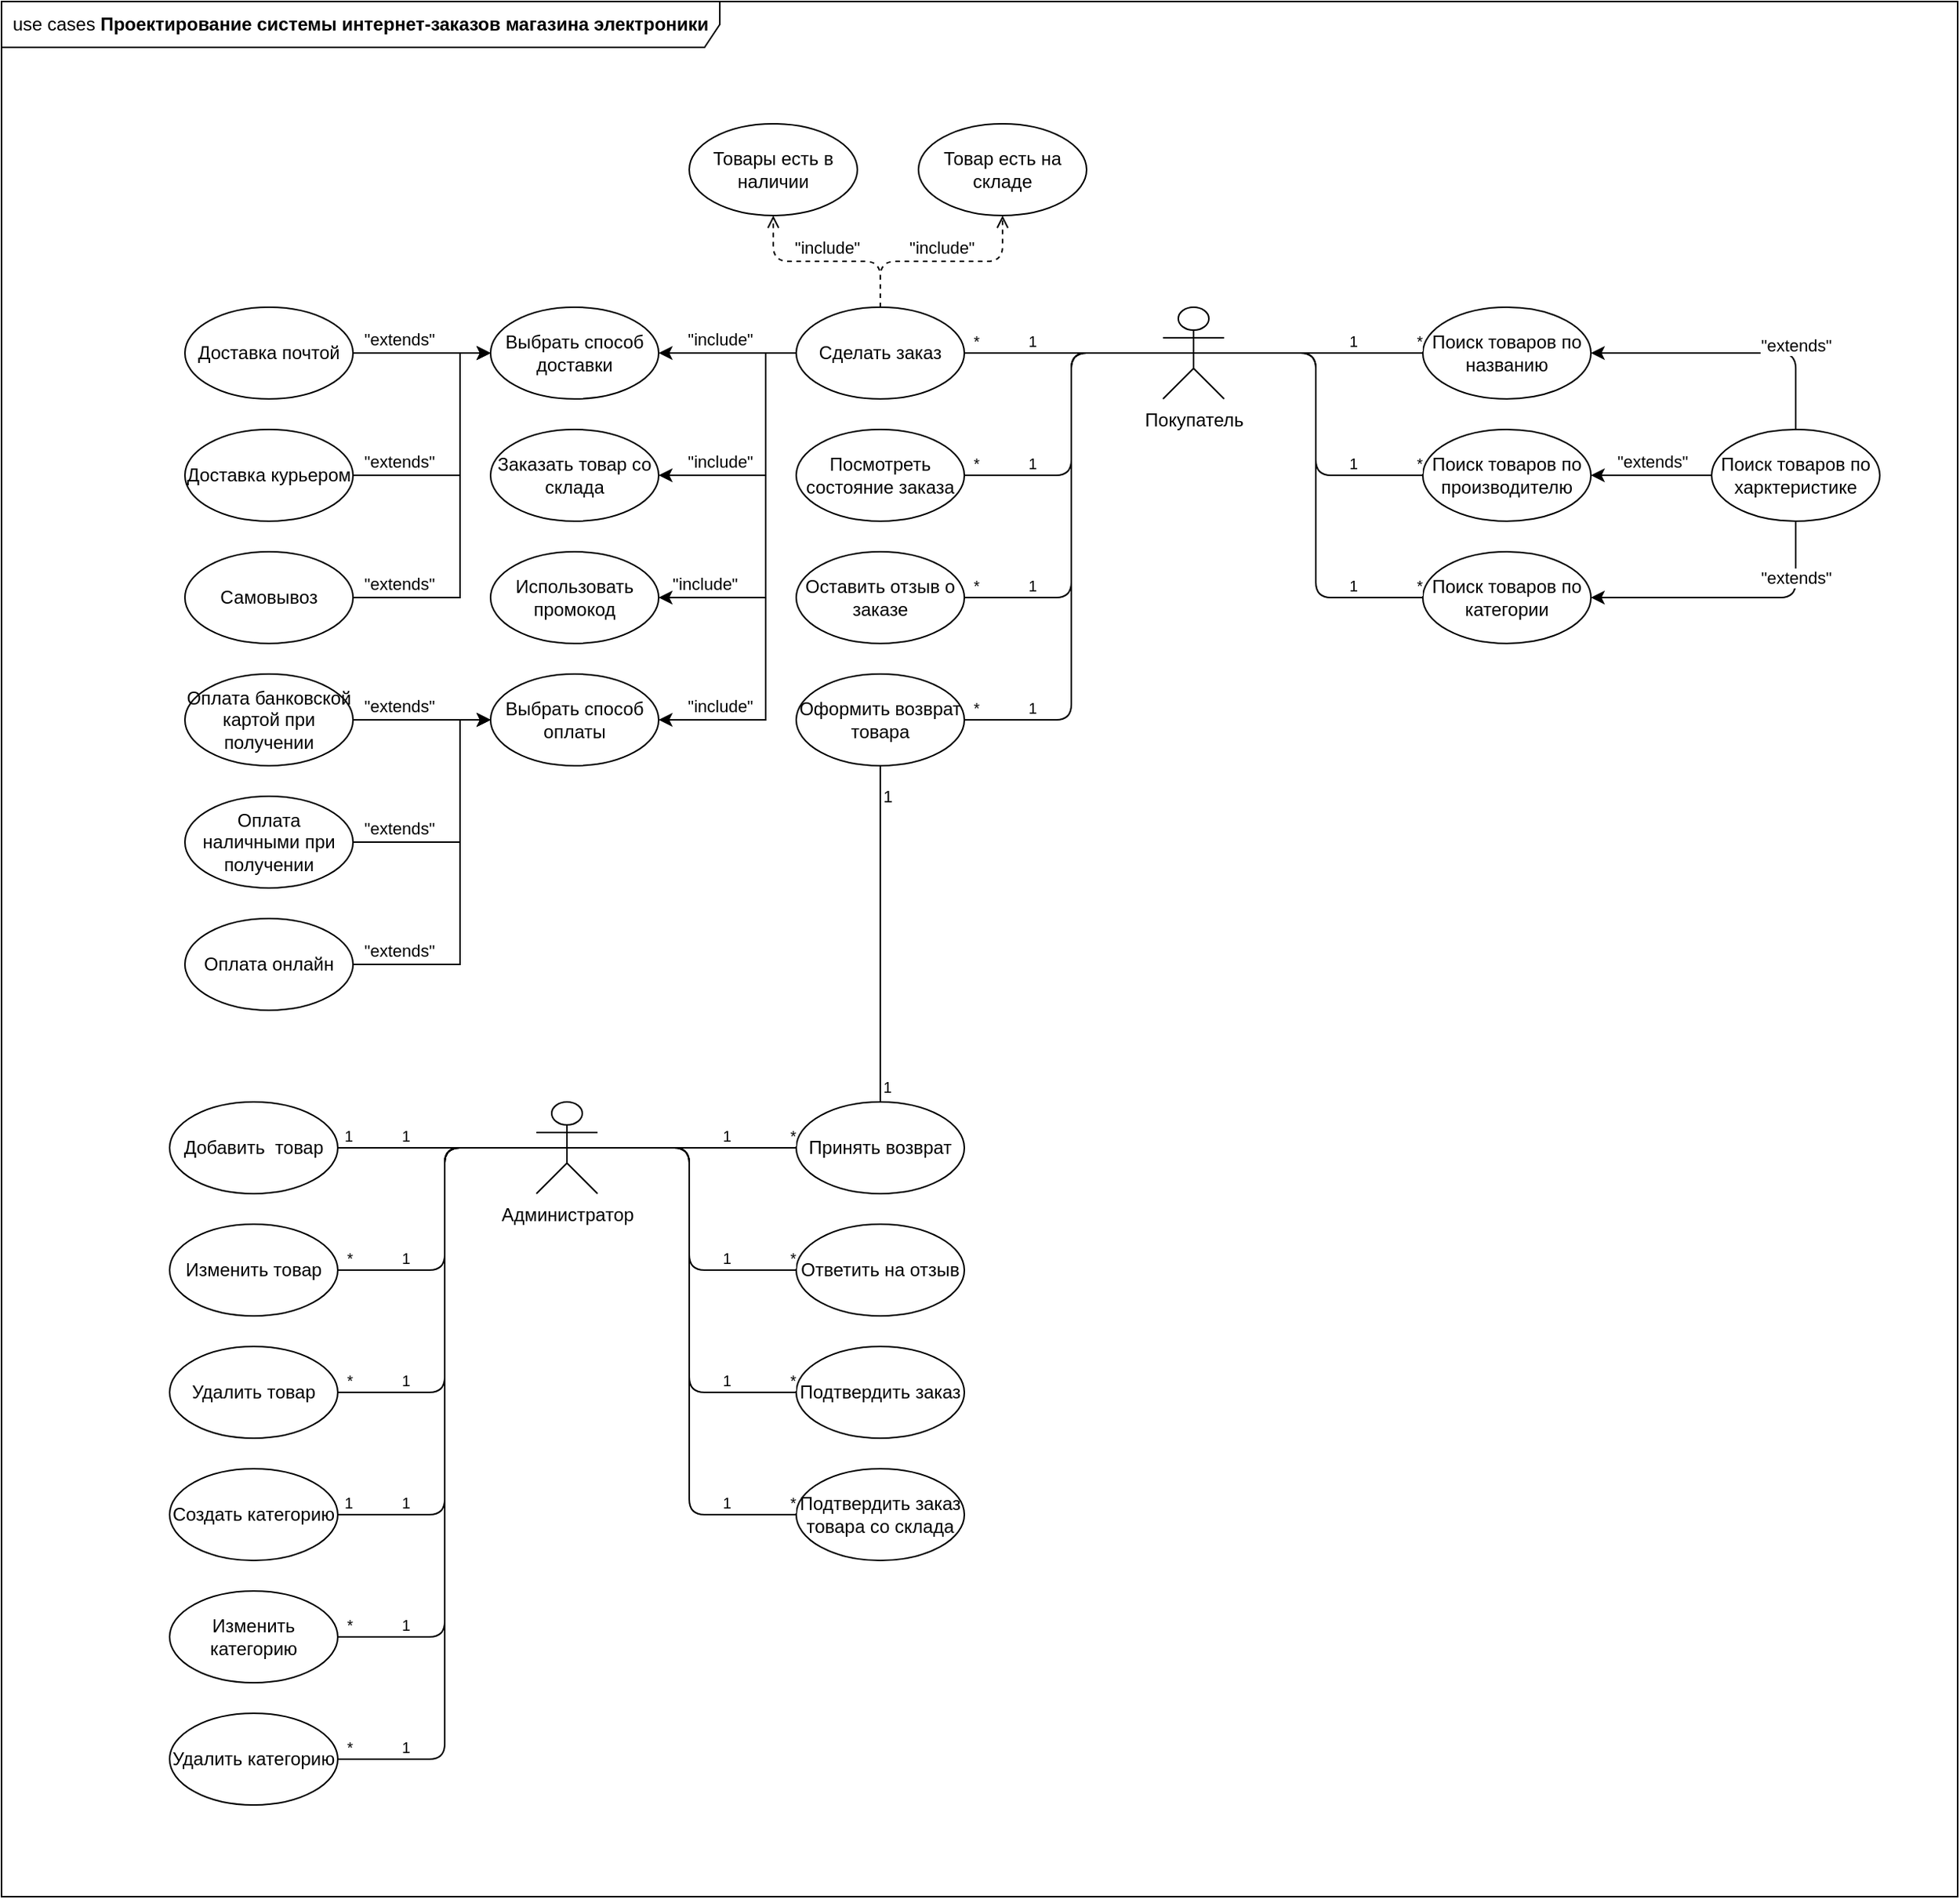<mxfile version="12.7.4" type="github">
  <diagram id="y7Y5LSELg2NZ22rHmxrC" name="Page-1">
    <mxGraphModel dx="687" dy="384" grid="1" gridSize="10" guides="1" tooltips="1" connect="1" arrows="1" fold="1" page="1" pageScale="1" pageWidth="850" pageHeight="1100" math="0" shadow="0">
      <root>
        <mxCell id="0" />
        <mxCell id="1" parent="0" />
        <mxCell id="RdjZfKGLbrOmODSjrDLa-1" value="use cases &lt;b&gt;Проектирование системы интернет-заказов магазина электроники&lt;/b&gt;" style="shape=umlFrame;whiteSpace=wrap;html=1;width=470;height=30;" parent="1" vertex="1">
          <mxGeometry x="40" y="40" width="1280" height="1240" as="geometry" />
        </mxCell>
        <mxCell id="RdjZfKGLbrOmODSjrDLa-5" value="Покупатель" style="shape=umlActor;verticalLabelPosition=bottom;labelBackgroundColor=#ffffff;verticalAlign=top;html=1;" parent="1" vertex="1">
          <mxGeometry x="800" y="240" width="40" height="60" as="geometry" />
        </mxCell>
        <mxCell id="RdjZfKGLbrOmODSjrDLa-66" value="&quot;include&quot;" style="edgeStyle=orthogonalEdgeStyle;rounded=0;orthogonalLoop=1;jettySize=auto;html=1;align=center;verticalAlign=bottom;" parent="1" source="RdjZfKGLbrOmODSjrDLa-8" target="RdjZfKGLbrOmODSjrDLa-65" edge="1">
          <mxGeometry x="0.529" relative="1" as="geometry">
            <Array as="points">
              <mxPoint x="540" y="270" />
              <mxPoint x="540" y="350" />
            </Array>
            <mxPoint as="offset" />
          </mxGeometry>
        </mxCell>
        <mxCell id="RdjZfKGLbrOmODSjrDLa-223" value="&quot;include&quot;" style="edgeStyle=orthogonalEdgeStyle;rounded=1;orthogonalLoop=1;jettySize=auto;html=1;align=center;verticalAlign=bottom;dashed=1;endArrow=open;endFill=0;" parent="1" source="RdjZfKGLbrOmODSjrDLa-8" target="RdjZfKGLbrOmODSjrDLa-222" edge="1">
          <mxGeometry relative="1" as="geometry" />
        </mxCell>
        <mxCell id="RdjZfKGLbrOmODSjrDLa-226" value="&quot;include&quot;" style="edgeStyle=orthogonalEdgeStyle;rounded=1;orthogonalLoop=1;jettySize=auto;html=1;exitX=0.5;exitY=0;exitDx=0;exitDy=0;entryX=0.5;entryY=1;entryDx=0;entryDy=0;align=center;verticalAlign=bottom;dashed=1;endArrow=open;endFill=0;" parent="1" source="RdjZfKGLbrOmODSjrDLa-8" target="RdjZfKGLbrOmODSjrDLa-225" edge="1">
          <mxGeometry relative="1" as="geometry" />
        </mxCell>
        <mxCell id="RdjZfKGLbrOmODSjrDLa-8" value="Сделать заказ" style="ellipse;whiteSpace=wrap;html=1;fontFamily=Helvetica;fontSize=12;fontColor=#000000;align=center;strokeColor=#000000;fillColor=#ffffff;" parent="1" vertex="1">
          <mxGeometry x="560" y="240" width="110" height="60" as="geometry" />
        </mxCell>
        <mxCell id="RdjZfKGLbrOmODSjrDLa-225" value="Товар есть на складе" style="ellipse;whiteSpace=wrap;html=1;fontFamily=Helvetica;fontSize=12;fontColor=#000000;align=center;strokeColor=#000000;fillColor=#ffffff;" parent="1" vertex="1">
          <mxGeometry x="640" y="120" width="110" height="60" as="geometry" />
        </mxCell>
        <mxCell id="RdjZfKGLbrOmODSjrDLa-222" value="Товары есть в наличии" style="ellipse;whiteSpace=wrap;html=1;fontFamily=Helvetica;fontSize=12;fontColor=#000000;align=center;strokeColor=#000000;fillColor=#ffffff;" parent="1" vertex="1">
          <mxGeometry x="490" y="120" width="110" height="60" as="geometry" />
        </mxCell>
        <mxCell id="RdjZfKGLbrOmODSjrDLa-65" value="Заказать товар со склада" style="ellipse;whiteSpace=wrap;html=1;fontFamily=Helvetica;fontSize=12;fontColor=#000000;align=center;strokeColor=#000000;fillColor=#ffffff;" parent="1" vertex="1">
          <mxGeometry x="360" y="320" width="110" height="60" as="geometry" />
        </mxCell>
        <mxCell id="RdjZfKGLbrOmODSjrDLa-24" value="" style="endArrow=none;html=1;edgeStyle=orthogonalEdgeStyle;align=right;exitX=0.5;exitY=0.5;exitDx=0;exitDy=0;exitPerimeter=0;entryX=1;entryY=0.5;entryDx=0;entryDy=0;" parent="1" source="RdjZfKGLbrOmODSjrDLa-5" target="RdjZfKGLbrOmODSjrDLa-8" edge="1">
          <mxGeometry relative="1" as="geometry">
            <mxPoint x="660" y="310" as="sourcePoint" />
            <mxPoint x="670" y="274" as="targetPoint" />
          </mxGeometry>
        </mxCell>
        <mxCell id="RdjZfKGLbrOmODSjrDLa-25" value="1" style="resizable=0;html=1;align=left;verticalAlign=bottom;labelBackgroundColor=#ffffff;fontSize=10;" parent="RdjZfKGLbrOmODSjrDLa-24" connectable="0" vertex="1">
          <mxGeometry x="-1" relative="1" as="geometry">
            <mxPoint x="-110" as="offset" />
          </mxGeometry>
        </mxCell>
        <mxCell id="RdjZfKGLbrOmODSjrDLa-26" value="*" style="resizable=0;html=1;align=right;verticalAlign=bottom;labelBackgroundColor=#ffffff;fontSize=10;" parent="RdjZfKGLbrOmODSjrDLa-24" connectable="0" vertex="1">
          <mxGeometry x="1" relative="1" as="geometry">
            <mxPoint x="10.14" as="offset" />
          </mxGeometry>
        </mxCell>
        <mxCell id="RdjZfKGLbrOmODSjrDLa-27" value="Посмотреть состояние заказа " style="ellipse;whiteSpace=wrap;html=1;fontFamily=Helvetica;fontSize=12;fontColor=#000000;align=center;strokeColor=#000000;fillColor=#ffffff;" parent="1" vertex="1">
          <mxGeometry x="560" y="320" width="110" height="60" as="geometry" />
        </mxCell>
        <mxCell id="RdjZfKGLbrOmODSjrDLa-28" value="" style="endArrow=none;html=1;edgeStyle=orthogonalEdgeStyle;align=right;entryX=1;entryY=0.5;entryDx=0;entryDy=0;exitX=0.5;exitY=0.5;exitDx=0;exitDy=0;exitPerimeter=0;" parent="1" source="RdjZfKGLbrOmODSjrDLa-5" target="RdjZfKGLbrOmODSjrDLa-27" edge="1">
          <mxGeometry relative="1" as="geometry">
            <mxPoint x="585" y="350" as="sourcePoint" />
            <mxPoint x="680" y="354" as="targetPoint" />
            <Array as="points">
              <mxPoint x="740" y="270" />
              <mxPoint x="740" y="350" />
            </Array>
          </mxGeometry>
        </mxCell>
        <mxCell id="RdjZfKGLbrOmODSjrDLa-29" value="1" style="resizable=0;html=1;align=left;verticalAlign=bottom;labelBackgroundColor=#ffffff;fontSize=10;" parent="RdjZfKGLbrOmODSjrDLa-28" connectable="0" vertex="1">
          <mxGeometry x="-1" relative="1" as="geometry">
            <mxPoint x="-110" y="80" as="offset" />
          </mxGeometry>
        </mxCell>
        <mxCell id="RdjZfKGLbrOmODSjrDLa-30" value="*" style="resizable=0;html=1;align=right;verticalAlign=bottom;labelBackgroundColor=#ffffff;fontSize=10;" parent="RdjZfKGLbrOmODSjrDLa-28" connectable="0" vertex="1">
          <mxGeometry x="1" relative="1" as="geometry">
            <mxPoint x="10.14" as="offset" />
          </mxGeometry>
        </mxCell>
        <mxCell id="RdjZfKGLbrOmODSjrDLa-33" value="Оставить отзыв о заказе" style="ellipse;whiteSpace=wrap;html=1;fontFamily=Helvetica;fontSize=12;fontColor=#000000;align=center;strokeColor=#000000;fillColor=#ffffff;" parent="1" vertex="1">
          <mxGeometry x="560" y="400" width="110" height="60" as="geometry" />
        </mxCell>
        <mxCell id="RdjZfKGLbrOmODSjrDLa-34" value="" style="endArrow=none;html=1;edgeStyle=orthogonalEdgeStyle;align=right;exitX=0.5;exitY=0.5;exitDx=0;exitDy=0;exitPerimeter=0;entryX=1;entryY=0.5;entryDx=0;entryDy=0;" parent="1" source="RdjZfKGLbrOmODSjrDLa-5" target="RdjZfKGLbrOmODSjrDLa-33" edge="1">
          <mxGeometry relative="1" as="geometry">
            <mxPoint x="575" y="350" as="sourcePoint" />
            <mxPoint x="690" y="450" as="targetPoint" />
            <Array as="points">
              <mxPoint x="740" y="270" />
              <mxPoint x="740" y="430" />
            </Array>
          </mxGeometry>
        </mxCell>
        <mxCell id="RdjZfKGLbrOmODSjrDLa-35" value="1" style="resizable=0;html=1;align=left;verticalAlign=bottom;labelBackgroundColor=#ffffff;fontSize=10;" parent="RdjZfKGLbrOmODSjrDLa-34" connectable="0" vertex="1">
          <mxGeometry x="-1" relative="1" as="geometry">
            <mxPoint x="-110" y="160" as="offset" />
          </mxGeometry>
        </mxCell>
        <mxCell id="RdjZfKGLbrOmODSjrDLa-36" value="*" style="resizable=0;html=1;align=right;verticalAlign=bottom;labelBackgroundColor=#ffffff;fontSize=10;" parent="RdjZfKGLbrOmODSjrDLa-34" connectable="0" vertex="1">
          <mxGeometry x="1" relative="1" as="geometry">
            <mxPoint x="10.14" as="offset" />
          </mxGeometry>
        </mxCell>
        <mxCell id="RdjZfKGLbrOmODSjrDLa-101" value="&quot;extends&quot;" style="rounded=1;orthogonalLoop=1;jettySize=auto;html=1;exitX=0.5;exitY=0;exitDx=0;exitDy=0;align=center;verticalAlign=bottom;edgeStyle=orthogonalEdgeStyle;entryX=1;entryY=0.5;entryDx=0;entryDy=0;" parent="1" source="RdjZfKGLbrOmODSjrDLa-99" target="RdjZfKGLbrOmODSjrDLa-37" edge="1">
          <mxGeometry x="-0.5" relative="1" as="geometry">
            <mxPoint as="offset" />
            <mxPoint x="1160" y="350" as="sourcePoint" />
          </mxGeometry>
        </mxCell>
        <mxCell id="RdjZfKGLbrOmODSjrDLa-37" value="Поиск товаров по названию" style="ellipse;whiteSpace=wrap;html=1;fontFamily=Helvetica;fontSize=12;fontColor=#000000;align=center;strokeColor=#000000;fillColor=#ffffff;" parent="1" vertex="1">
          <mxGeometry x="970" y="240" width="110" height="60" as="geometry" />
        </mxCell>
        <mxCell id="RdjZfKGLbrOmODSjrDLa-38" value="" style="endArrow=none;html=1;edgeStyle=orthogonalEdgeStyle;align=right;exitX=0.5;exitY=0.5;exitDx=0;exitDy=0;exitPerimeter=0;entryX=0;entryY=0.5;entryDx=0;entryDy=0;" parent="1" source="RdjZfKGLbrOmODSjrDLa-5" target="RdjZfKGLbrOmODSjrDLa-37" edge="1">
          <mxGeometry relative="1" as="geometry">
            <mxPoint x="1185" y="270" as="sourcePoint" />
            <mxPoint x="1050" y="354" as="targetPoint" />
            <Array as="points">
              <mxPoint x="950" y="270" />
              <mxPoint x="950" y="270" />
            </Array>
          </mxGeometry>
        </mxCell>
        <mxCell id="RdjZfKGLbrOmODSjrDLa-39" value="1" style="resizable=0;html=1;align=left;verticalAlign=bottom;labelBackgroundColor=#ffffff;fontSize=10;" parent="RdjZfKGLbrOmODSjrDLa-38" connectable="0" vertex="1">
          <mxGeometry x="-1" relative="1" as="geometry">
            <mxPoint x="100" as="offset" />
          </mxGeometry>
        </mxCell>
        <mxCell id="RdjZfKGLbrOmODSjrDLa-40" value="*" style="resizable=0;html=1;align=right;verticalAlign=bottom;labelBackgroundColor=#ffffff;fontSize=10;" parent="RdjZfKGLbrOmODSjrDLa-38" connectable="0" vertex="1">
          <mxGeometry x="1" relative="1" as="geometry">
            <mxPoint as="offset" />
          </mxGeometry>
        </mxCell>
        <mxCell id="RdjZfKGLbrOmODSjrDLa-100" value="&quot;extends&quot;" style="rounded=1;orthogonalLoop=1;jettySize=auto;html=1;exitX=0;exitY=0.5;exitDx=0;exitDy=0;entryX=1;entryY=0.5;entryDx=0;entryDy=0;align=center;verticalAlign=bottom;edgeStyle=orthogonalEdgeStyle;" parent="1" source="RdjZfKGLbrOmODSjrDLa-99" target="RdjZfKGLbrOmODSjrDLa-46" edge="1">
          <mxGeometry relative="1" as="geometry" />
        </mxCell>
        <mxCell id="RdjZfKGLbrOmODSjrDLa-46" value="Поиск товаров по производителю" style="ellipse;whiteSpace=wrap;html=1;fontFamily=Helvetica;fontSize=12;fontColor=#000000;align=center;strokeColor=#000000;fillColor=#ffffff;" parent="1" vertex="1">
          <mxGeometry x="970" y="320" width="110" height="60" as="geometry" />
        </mxCell>
        <mxCell id="RdjZfKGLbrOmODSjrDLa-47" value="" style="endArrow=none;html=1;edgeStyle=orthogonalEdgeStyle;align=right;exitX=0.5;exitY=0.5;exitDx=0;exitDy=0;exitPerimeter=0;entryX=0;entryY=0.5;entryDx=0;entryDy=0;" parent="1" source="RdjZfKGLbrOmODSjrDLa-5" target="RdjZfKGLbrOmODSjrDLa-46" edge="1">
          <mxGeometry relative="1" as="geometry">
            <mxPoint x="820" y="350" as="sourcePoint" />
            <mxPoint x="1050" y="434" as="targetPoint" />
            <Array as="points">
              <mxPoint x="900" y="270" />
              <mxPoint x="900" y="350" />
            </Array>
          </mxGeometry>
        </mxCell>
        <mxCell id="RdjZfKGLbrOmODSjrDLa-48" value="1" style="resizable=0;html=1;align=left;verticalAlign=bottom;labelBackgroundColor=#ffffff;fontSize=10;" parent="RdjZfKGLbrOmODSjrDLa-47" connectable="0" vertex="1">
          <mxGeometry x="-1" relative="1" as="geometry">
            <mxPoint x="100" y="80" as="offset" />
          </mxGeometry>
        </mxCell>
        <mxCell id="RdjZfKGLbrOmODSjrDLa-49" value="*" style="resizable=0;html=1;align=right;verticalAlign=bottom;labelBackgroundColor=#ffffff;fontSize=10;" parent="RdjZfKGLbrOmODSjrDLa-47" connectable="0" vertex="1">
          <mxGeometry x="1" relative="1" as="geometry">
            <mxPoint as="offset" />
          </mxGeometry>
        </mxCell>
        <mxCell id="RdjZfKGLbrOmODSjrDLa-102" value="&quot;extends&quot;" style="rounded=1;orthogonalLoop=1;jettySize=auto;html=1;exitX=0.5;exitY=1;exitDx=0;exitDy=0;entryX=1;entryY=0.5;entryDx=0;entryDy=0;align=center;verticalAlign=bottom;edgeStyle=orthogonalEdgeStyle;" parent="1" source="RdjZfKGLbrOmODSjrDLa-99" target="RdjZfKGLbrOmODSjrDLa-61" edge="1">
          <mxGeometry x="-0.5" relative="1" as="geometry">
            <Array as="points">
              <mxPoint x="1214" y="430" />
            </Array>
            <mxPoint as="offset" />
          </mxGeometry>
        </mxCell>
        <mxCell id="RdjZfKGLbrOmODSjrDLa-61" value="Поиск товаров по категории" style="ellipse;whiteSpace=wrap;html=1;fontFamily=Helvetica;fontSize=12;fontColor=#000000;align=center;strokeColor=#000000;fillColor=#ffffff;" parent="1" vertex="1">
          <mxGeometry x="970" y="400" width="110" height="60" as="geometry" />
        </mxCell>
        <mxCell id="RdjZfKGLbrOmODSjrDLa-62" value="" style="endArrow=none;html=1;edgeStyle=orthogonalEdgeStyle;align=right;exitX=0.5;exitY=0.5;exitDx=0;exitDy=0;exitPerimeter=0;entryX=0;entryY=0.5;entryDx=0;entryDy=0;" parent="1" source="RdjZfKGLbrOmODSjrDLa-5" target="RdjZfKGLbrOmODSjrDLa-61" edge="1">
          <mxGeometry relative="1" as="geometry">
            <mxPoint x="820" y="350" as="sourcePoint" />
            <mxPoint x="1050" y="594" as="targetPoint" />
            <Array as="points">
              <mxPoint x="900" y="270" />
              <mxPoint x="900" y="430" />
            </Array>
          </mxGeometry>
        </mxCell>
        <mxCell id="RdjZfKGLbrOmODSjrDLa-63" value="1" style="resizable=0;html=1;align=left;verticalAlign=bottom;labelBackgroundColor=#ffffff;fontSize=10;" parent="RdjZfKGLbrOmODSjrDLa-62" connectable="0" vertex="1">
          <mxGeometry x="-1" relative="1" as="geometry">
            <mxPoint x="100" y="160" as="offset" />
          </mxGeometry>
        </mxCell>
        <mxCell id="RdjZfKGLbrOmODSjrDLa-64" value="*" style="resizable=0;html=1;align=right;verticalAlign=bottom;labelBackgroundColor=#ffffff;fontSize=10;" parent="RdjZfKGLbrOmODSjrDLa-62" connectable="0" vertex="1">
          <mxGeometry x="1" relative="1" as="geometry">
            <mxPoint as="offset" />
          </mxGeometry>
        </mxCell>
        <mxCell id="RdjZfKGLbrOmODSjrDLa-68" value="&quot;include&quot;" style="edgeStyle=orthogonalEdgeStyle;rounded=0;orthogonalLoop=1;jettySize=auto;html=1;align=center;verticalAlign=bottom;exitX=0;exitY=0.5;exitDx=0;exitDy=0;" parent="1" source="RdjZfKGLbrOmODSjrDLa-8" target="RdjZfKGLbrOmODSjrDLa-69" edge="1">
          <mxGeometry x="0.111" relative="1" as="geometry">
            <mxPoint x="550" y="350" as="sourcePoint" />
            <Array as="points">
              <mxPoint x="510" y="270" />
              <mxPoint x="510" y="270" />
            </Array>
            <mxPoint as="offset" />
          </mxGeometry>
        </mxCell>
        <mxCell id="RdjZfKGLbrOmODSjrDLa-74" value="&quot;extends&quot;" style="edgeStyle=orthogonalEdgeStyle;rounded=0;orthogonalLoop=1;jettySize=auto;html=1;align=center;entryX=0;entryY=0.5;entryDx=0;entryDy=0;verticalAlign=bottom;exitX=1;exitY=0.5;exitDx=0;exitDy=0;" parent="1" source="RdjZfKGLbrOmODSjrDLa-73" target="RdjZfKGLbrOmODSjrDLa-69" edge="1">
          <mxGeometry x="0.333" y="-30" relative="1" as="geometry">
            <Array as="points">
              <mxPoint x="300" y="270" />
              <mxPoint x="300" y="270" />
            </Array>
            <mxPoint x="-30" y="-30" as="offset" />
          </mxGeometry>
        </mxCell>
        <mxCell id="RdjZfKGLbrOmODSjrDLa-69" value="Выбрать способ доставки" style="ellipse;whiteSpace=wrap;html=1;fontFamily=Helvetica;fontSize=12;fontColor=#000000;align=center;strokeColor=#000000;fillColor=#ffffff;" parent="1" vertex="1">
          <mxGeometry x="360" y="240" width="110" height="60" as="geometry" />
        </mxCell>
        <mxCell id="RdjZfKGLbrOmODSjrDLa-73" value="Доставка почтой" style="ellipse;whiteSpace=wrap;html=1;fontFamily=Helvetica;fontSize=12;fontColor=#000000;align=center;strokeColor=#000000;fillColor=#ffffff;" parent="1" vertex="1">
          <mxGeometry x="160" y="240" width="110" height="60" as="geometry" />
        </mxCell>
        <mxCell id="RdjZfKGLbrOmODSjrDLa-75" value="&quot;extends&quot;" style="edgeStyle=orthogonalEdgeStyle;rounded=0;orthogonalLoop=1;jettySize=auto;html=1;align=center;entryX=0;entryY=0.5;entryDx=0;entryDy=0;verticalAlign=bottom;exitX=1;exitY=0.5;exitDx=0;exitDy=0;" parent="1" source="RdjZfKGLbrOmODSjrDLa-76" target="RdjZfKGLbrOmODSjrDLa-69" edge="1">
          <mxGeometry x="-0.647" relative="1" as="geometry">
            <Array as="points">
              <mxPoint x="340" y="350" />
              <mxPoint x="340" y="270" />
            </Array>
            <mxPoint as="offset" />
            <mxPoint x="360" y="430" as="targetPoint" />
          </mxGeometry>
        </mxCell>
        <mxCell id="RdjZfKGLbrOmODSjrDLa-76" value="Доставка курьером" style="ellipse;whiteSpace=wrap;html=1;fontFamily=Helvetica;fontSize=12;fontColor=#000000;align=center;strokeColor=#000000;fillColor=#ffffff;" parent="1" vertex="1">
          <mxGeometry x="160" y="320" width="110" height="60" as="geometry" />
        </mxCell>
        <mxCell id="RdjZfKGLbrOmODSjrDLa-78" value="&quot;extends&quot;" style="edgeStyle=orthogonalEdgeStyle;rounded=0;orthogonalLoop=1;jettySize=auto;html=1;align=center;entryX=0;entryY=0.5;entryDx=0;entryDy=0;verticalAlign=bottom;exitX=1;exitY=0.5;exitDx=0;exitDy=0;" parent="1" source="RdjZfKGLbrOmODSjrDLa-79" target="RdjZfKGLbrOmODSjrDLa-69" edge="1">
          <mxGeometry x="-0.76" relative="1" as="geometry">
            <Array as="points">
              <mxPoint x="340" y="430" />
              <mxPoint x="340" y="270" />
            </Array>
            <mxPoint as="offset" />
            <mxPoint x="360" y="430" as="targetPoint" />
          </mxGeometry>
        </mxCell>
        <mxCell id="RdjZfKGLbrOmODSjrDLa-79" value="Самовывоз" style="ellipse;whiteSpace=wrap;html=1;fontFamily=Helvetica;fontSize=12;fontColor=#000000;align=center;strokeColor=#000000;fillColor=#ffffff;" parent="1" vertex="1">
          <mxGeometry x="160" y="400" width="110" height="60" as="geometry" />
        </mxCell>
        <mxCell id="RdjZfKGLbrOmODSjrDLa-81" value="&quot;include&quot;" style="edgeStyle=orthogonalEdgeStyle;rounded=0;orthogonalLoop=1;jettySize=auto;html=1;align=center;verticalAlign=bottom;exitX=0;exitY=0.5;exitDx=0;exitDy=0;" parent="1" source="RdjZfKGLbrOmODSjrDLa-8" target="RdjZfKGLbrOmODSjrDLa-82" edge="1">
          <mxGeometry x="0.758" relative="1" as="geometry">
            <mxPoint x="560" y="350" as="sourcePoint" />
            <Array as="points">
              <mxPoint x="540" y="270" />
              <mxPoint x="540" y="510" />
            </Array>
            <mxPoint as="offset" />
          </mxGeometry>
        </mxCell>
        <mxCell id="RdjZfKGLbrOmODSjrDLa-82" value="Выбрать способ оплаты" style="ellipse;whiteSpace=wrap;html=1;fontFamily=Helvetica;fontSize=12;fontColor=#000000;align=center;strokeColor=#000000;fillColor=#ffffff;" parent="1" vertex="1">
          <mxGeometry x="360" y="480" width="110" height="60" as="geometry" />
        </mxCell>
        <mxCell id="RdjZfKGLbrOmODSjrDLa-84" value="&quot;extends&quot;" style="edgeStyle=orthogonalEdgeStyle;rounded=0;orthogonalLoop=1;jettySize=auto;html=1;align=center;entryX=0;entryY=0.5;entryDx=0;entryDy=0;verticalAlign=bottom;exitX=1;exitY=0.5;exitDx=0;exitDy=0;" parent="1" source="RdjZfKGLbrOmODSjrDLa-85" target="RdjZfKGLbrOmODSjrDLa-82" edge="1">
          <mxGeometry x="-0.333" relative="1" as="geometry">
            <Array as="points" />
            <mxPoint as="offset" />
            <mxPoint x="350" y="520" as="targetPoint" />
          </mxGeometry>
        </mxCell>
        <mxCell id="RdjZfKGLbrOmODSjrDLa-85" value="Оплата банковской картой при получении" style="ellipse;whiteSpace=wrap;html=1;fontFamily=Helvetica;fontSize=12;fontColor=#000000;align=center;strokeColor=#000000;fillColor=#ffffff;" parent="1" vertex="1">
          <mxGeometry x="160" y="480" width="110" height="60" as="geometry" />
        </mxCell>
        <mxCell id="RdjZfKGLbrOmODSjrDLa-86" value="&quot;extends&quot;" style="edgeStyle=orthogonalEdgeStyle;rounded=0;orthogonalLoop=1;jettySize=auto;html=1;align=center;entryX=0;entryY=0.5;entryDx=0;entryDy=0;verticalAlign=bottom;exitX=1;exitY=0.5;exitDx=0;exitDy=0;" parent="1" source="RdjZfKGLbrOmODSjrDLa-87" target="RdjZfKGLbrOmODSjrDLa-82" edge="1">
          <mxGeometry x="-0.76" relative="1" as="geometry">
            <Array as="points">
              <mxPoint x="340" y="670" />
              <mxPoint x="340" y="510" />
            </Array>
            <mxPoint as="offset" />
            <mxPoint x="360" y="590" as="targetPoint" />
          </mxGeometry>
        </mxCell>
        <mxCell id="RdjZfKGLbrOmODSjrDLa-87" value="Оплата онлайн" style="ellipse;whiteSpace=wrap;html=1;fontFamily=Helvetica;fontSize=12;fontColor=#000000;align=center;strokeColor=#000000;fillColor=#ffffff;" parent="1" vertex="1">
          <mxGeometry x="160" y="640" width="110" height="60" as="geometry" />
        </mxCell>
        <mxCell id="RdjZfKGLbrOmODSjrDLa-90" value="&quot;include&quot;" style="edgeStyle=orthogonalEdgeStyle;rounded=0;orthogonalLoop=1;jettySize=auto;html=1;align=center;verticalAlign=bottom;exitX=0;exitY=0.5;exitDx=0;exitDy=0;" parent="1" source="RdjZfKGLbrOmODSjrDLa-8" target="RdjZfKGLbrOmODSjrDLa-91" edge="1">
          <mxGeometry x="0.76" relative="1" as="geometry">
            <mxPoint x="560" y="350" as="sourcePoint" />
            <Array as="points">
              <mxPoint x="540" y="270" />
              <mxPoint x="540" y="430" />
            </Array>
            <mxPoint as="offset" />
          </mxGeometry>
        </mxCell>
        <mxCell id="RdjZfKGLbrOmODSjrDLa-91" value="Использовать промокод" style="ellipse;whiteSpace=wrap;html=1;fontFamily=Helvetica;fontSize=12;fontColor=#000000;align=center;strokeColor=#000000;fillColor=#ffffff;" parent="1" vertex="1">
          <mxGeometry x="360" y="400" width="110" height="60" as="geometry" />
        </mxCell>
        <mxCell id="RdjZfKGLbrOmODSjrDLa-92" value="&quot;extends&quot;" style="edgeStyle=orthogonalEdgeStyle;rounded=0;orthogonalLoop=1;jettySize=auto;html=1;align=center;entryX=0;entryY=0.5;entryDx=0;entryDy=0;verticalAlign=bottom;exitX=1;exitY=0.5;exitDx=0;exitDy=0;" parent="1" source="RdjZfKGLbrOmODSjrDLa-93" target="RdjZfKGLbrOmODSjrDLa-82" edge="1">
          <mxGeometry x="-0.647" relative="1" as="geometry">
            <Array as="points">
              <mxPoint x="340" y="590" />
              <mxPoint x="340" y="510" />
            </Array>
            <mxPoint as="offset" />
            <mxPoint x="360" y="430" as="targetPoint" />
          </mxGeometry>
        </mxCell>
        <mxCell id="RdjZfKGLbrOmODSjrDLa-93" value="Оплата наличными при получении" style="ellipse;whiteSpace=wrap;html=1;fontFamily=Helvetica;fontSize=12;fontColor=#000000;align=center;strokeColor=#000000;fillColor=#ffffff;" parent="1" vertex="1">
          <mxGeometry x="160" y="560" width="110" height="60" as="geometry" />
        </mxCell>
        <mxCell id="RdjZfKGLbrOmODSjrDLa-94" value="Оформить возврат товара" style="ellipse;whiteSpace=wrap;html=1;fontFamily=Helvetica;fontSize=12;fontColor=#000000;align=center;strokeColor=#000000;fillColor=#ffffff;" parent="1" vertex="1">
          <mxGeometry x="560" y="480" width="110" height="60" as="geometry" />
        </mxCell>
        <mxCell id="RdjZfKGLbrOmODSjrDLa-95" value="" style="endArrow=none;html=1;edgeStyle=orthogonalEdgeStyle;align=right;exitX=0.5;exitY=0.5;exitDx=0;exitDy=0;exitPerimeter=0;entryX=1;entryY=0.5;entryDx=0;entryDy=0;" parent="1" source="RdjZfKGLbrOmODSjrDLa-5" target="RdjZfKGLbrOmODSjrDLa-94" edge="1">
          <mxGeometry relative="1" as="geometry">
            <mxPoint x="820" y="350" as="sourcePoint" />
            <mxPoint x="690" y="530" as="targetPoint" />
            <Array as="points">
              <mxPoint x="740" y="270" />
              <mxPoint x="740" y="510" />
            </Array>
          </mxGeometry>
        </mxCell>
        <mxCell id="RdjZfKGLbrOmODSjrDLa-96" value="1" style="resizable=0;html=1;align=left;verticalAlign=bottom;labelBackgroundColor=#ffffff;fontSize=10;" parent="RdjZfKGLbrOmODSjrDLa-95" connectable="0" vertex="1">
          <mxGeometry x="-1" relative="1" as="geometry">
            <mxPoint x="-110" y="240" as="offset" />
          </mxGeometry>
        </mxCell>
        <mxCell id="RdjZfKGLbrOmODSjrDLa-97" value="*" style="resizable=0;html=1;align=right;verticalAlign=bottom;labelBackgroundColor=#ffffff;fontSize=10;" parent="RdjZfKGLbrOmODSjrDLa-95" connectable="0" vertex="1">
          <mxGeometry x="1" relative="1" as="geometry">
            <mxPoint x="10.14" as="offset" />
          </mxGeometry>
        </mxCell>
        <mxCell id="RdjZfKGLbrOmODSjrDLa-99" value="&lt;div&gt;Поиск товаров по харктеристике&lt;/div&gt;" style="ellipse;whiteSpace=wrap;html=1;fontFamily=Helvetica;fontSize=12;fontColor=#000000;align=center;strokeColor=#000000;fillColor=#ffffff;" parent="1" vertex="1">
          <mxGeometry x="1159" y="320" width="110" height="60" as="geometry" />
        </mxCell>
        <mxCell id="RdjZfKGLbrOmODSjrDLa-156" value="Администратор" style="shape=umlActor;verticalLabelPosition=bottom;labelBackgroundColor=#ffffff;verticalAlign=top;html=1;" parent="1" vertex="1">
          <mxGeometry x="390" y="760" width="40" height="60" as="geometry" />
        </mxCell>
        <mxCell id="RdjZfKGLbrOmODSjrDLa-158" value="Добавить&amp;nbsp; товар" style="ellipse;whiteSpace=wrap;html=1;fontFamily=Helvetica;fontSize=12;fontColor=#000000;align=center;strokeColor=#000000;fillColor=#ffffff;" parent="1" vertex="1">
          <mxGeometry x="150" y="760" width="110" height="60" as="geometry" />
        </mxCell>
        <mxCell id="RdjZfKGLbrOmODSjrDLa-160" value="" style="endArrow=none;html=1;edgeStyle=orthogonalEdgeStyle;align=right;exitX=0.5;exitY=0.5;exitDx=0;exitDy=0;exitPerimeter=0;entryX=1;entryY=0.5;entryDx=0;entryDy=0;" parent="1" source="RdjZfKGLbrOmODSjrDLa-156" target="RdjZfKGLbrOmODSjrDLa-158" edge="1">
          <mxGeometry relative="1" as="geometry">
            <mxPoint x="250" y="830" as="sourcePoint" />
            <mxPoint x="260" y="794" as="targetPoint" />
          </mxGeometry>
        </mxCell>
        <mxCell id="RdjZfKGLbrOmODSjrDLa-161" value="1" style="resizable=0;html=1;align=left;verticalAlign=bottom;labelBackgroundColor=#ffffff;fontSize=10;" parent="RdjZfKGLbrOmODSjrDLa-160" connectable="0" vertex="1">
          <mxGeometry x="-1" relative="1" as="geometry">
            <mxPoint x="-110" as="offset" />
          </mxGeometry>
        </mxCell>
        <mxCell id="RdjZfKGLbrOmODSjrDLa-162" value="1" style="resizable=0;html=1;align=right;verticalAlign=bottom;labelBackgroundColor=#ffffff;fontSize=10;" parent="RdjZfKGLbrOmODSjrDLa-160" connectable="0" vertex="1">
          <mxGeometry x="1" relative="1" as="geometry">
            <mxPoint x="10.14" as="offset" />
          </mxGeometry>
        </mxCell>
        <mxCell id="RdjZfKGLbrOmODSjrDLa-163" value="Изменить товар" style="ellipse;whiteSpace=wrap;html=1;fontFamily=Helvetica;fontSize=12;fontColor=#000000;align=center;strokeColor=#000000;fillColor=#ffffff;" parent="1" vertex="1">
          <mxGeometry x="150" y="840" width="110" height="60" as="geometry" />
        </mxCell>
        <mxCell id="RdjZfKGLbrOmODSjrDLa-164" value="" style="endArrow=none;html=1;edgeStyle=orthogonalEdgeStyle;align=right;entryX=1;entryY=0.5;entryDx=0;entryDy=0;exitX=0.5;exitY=0.5;exitDx=0;exitDy=0;exitPerimeter=0;" parent="1" source="RdjZfKGLbrOmODSjrDLa-156" target="RdjZfKGLbrOmODSjrDLa-163" edge="1">
          <mxGeometry relative="1" as="geometry">
            <mxPoint x="175" y="870" as="sourcePoint" />
            <mxPoint x="270" y="874" as="targetPoint" />
            <Array as="points">
              <mxPoint x="330" y="790" />
              <mxPoint x="330" y="870" />
            </Array>
          </mxGeometry>
        </mxCell>
        <mxCell id="RdjZfKGLbrOmODSjrDLa-165" value="1" style="resizable=0;html=1;align=left;verticalAlign=bottom;labelBackgroundColor=#ffffff;fontSize=10;" parent="RdjZfKGLbrOmODSjrDLa-164" connectable="0" vertex="1">
          <mxGeometry x="-1" relative="1" as="geometry">
            <mxPoint x="-110" y="80" as="offset" />
          </mxGeometry>
        </mxCell>
        <mxCell id="RdjZfKGLbrOmODSjrDLa-166" value="*" style="resizable=0;html=1;align=right;verticalAlign=bottom;labelBackgroundColor=#ffffff;fontSize=10;" parent="RdjZfKGLbrOmODSjrDLa-164" connectable="0" vertex="1">
          <mxGeometry x="1" relative="1" as="geometry">
            <mxPoint x="10.14" as="offset" />
          </mxGeometry>
        </mxCell>
        <mxCell id="RdjZfKGLbrOmODSjrDLa-167" value="&lt;div&gt;Удалить товар&lt;/div&gt;" style="ellipse;whiteSpace=wrap;html=1;fontFamily=Helvetica;fontSize=12;fontColor=#000000;align=center;strokeColor=#000000;fillColor=#ffffff;" parent="1" vertex="1">
          <mxGeometry x="150" y="920" width="110" height="60" as="geometry" />
        </mxCell>
        <mxCell id="RdjZfKGLbrOmODSjrDLa-168" value="" style="endArrow=none;html=1;edgeStyle=orthogonalEdgeStyle;align=right;exitX=0.5;exitY=0.5;exitDx=0;exitDy=0;exitPerimeter=0;entryX=1;entryY=0.5;entryDx=0;entryDy=0;" parent="1" source="RdjZfKGLbrOmODSjrDLa-156" target="RdjZfKGLbrOmODSjrDLa-167" edge="1">
          <mxGeometry relative="1" as="geometry">
            <mxPoint x="165" y="870" as="sourcePoint" />
            <mxPoint x="280" y="970" as="targetPoint" />
            <Array as="points">
              <mxPoint x="330" y="790" />
              <mxPoint x="330" y="950" />
            </Array>
          </mxGeometry>
        </mxCell>
        <mxCell id="RdjZfKGLbrOmODSjrDLa-169" value="1" style="resizable=0;html=1;align=left;verticalAlign=bottom;labelBackgroundColor=#ffffff;fontSize=10;" parent="RdjZfKGLbrOmODSjrDLa-168" connectable="0" vertex="1">
          <mxGeometry x="-1" relative="1" as="geometry">
            <mxPoint x="-110" y="160" as="offset" />
          </mxGeometry>
        </mxCell>
        <mxCell id="RdjZfKGLbrOmODSjrDLa-170" value="*" style="resizable=0;html=1;align=right;verticalAlign=bottom;labelBackgroundColor=#ffffff;fontSize=10;" parent="RdjZfKGLbrOmODSjrDLa-168" connectable="0" vertex="1">
          <mxGeometry x="1" relative="1" as="geometry">
            <mxPoint x="10.14" as="offset" />
          </mxGeometry>
        </mxCell>
        <mxCell id="RdjZfKGLbrOmODSjrDLa-172" value="Принять возврат" style="ellipse;whiteSpace=wrap;html=1;fontFamily=Helvetica;fontSize=12;fontColor=#000000;align=center;strokeColor=#000000;fillColor=#ffffff;" parent="1" vertex="1">
          <mxGeometry x="560" y="760" width="110" height="60" as="geometry" />
        </mxCell>
        <mxCell id="RdjZfKGLbrOmODSjrDLa-173" value="" style="endArrow=none;html=1;edgeStyle=orthogonalEdgeStyle;align=right;exitX=0.5;exitY=0.5;exitDx=0;exitDy=0;exitPerimeter=0;entryX=0;entryY=0.5;entryDx=0;entryDy=0;" parent="1" source="RdjZfKGLbrOmODSjrDLa-156" target="RdjZfKGLbrOmODSjrDLa-172" edge="1">
          <mxGeometry relative="1" as="geometry">
            <mxPoint x="775" y="790" as="sourcePoint" />
            <mxPoint x="640" y="874" as="targetPoint" />
            <Array as="points">
              <mxPoint x="540" y="790" />
              <mxPoint x="540" y="790" />
            </Array>
          </mxGeometry>
        </mxCell>
        <mxCell id="RdjZfKGLbrOmODSjrDLa-174" value="1" style="resizable=0;html=1;align=left;verticalAlign=bottom;labelBackgroundColor=#ffffff;fontSize=10;" parent="RdjZfKGLbrOmODSjrDLa-173" connectable="0" vertex="1">
          <mxGeometry x="-1" relative="1" as="geometry">
            <mxPoint x="100" as="offset" />
          </mxGeometry>
        </mxCell>
        <mxCell id="RdjZfKGLbrOmODSjrDLa-175" value="*" style="resizable=0;html=1;align=right;verticalAlign=bottom;labelBackgroundColor=#ffffff;fontSize=10;" parent="RdjZfKGLbrOmODSjrDLa-173" connectable="0" vertex="1">
          <mxGeometry x="1" relative="1" as="geometry">
            <mxPoint as="offset" />
          </mxGeometry>
        </mxCell>
        <mxCell id="RdjZfKGLbrOmODSjrDLa-177" value="Ответить на отзыв" style="ellipse;whiteSpace=wrap;html=1;fontFamily=Helvetica;fontSize=12;fontColor=#000000;align=center;strokeColor=#000000;fillColor=#ffffff;" parent="1" vertex="1">
          <mxGeometry x="560" y="840" width="110" height="60" as="geometry" />
        </mxCell>
        <mxCell id="RdjZfKGLbrOmODSjrDLa-178" value="" style="endArrow=none;html=1;edgeStyle=orthogonalEdgeStyle;align=right;exitX=0.5;exitY=0.5;exitDx=0;exitDy=0;exitPerimeter=0;entryX=0;entryY=0.5;entryDx=0;entryDy=0;" parent="1" source="RdjZfKGLbrOmODSjrDLa-156" target="RdjZfKGLbrOmODSjrDLa-177" edge="1">
          <mxGeometry relative="1" as="geometry">
            <mxPoint x="410" y="870" as="sourcePoint" />
            <mxPoint x="640" y="954" as="targetPoint" />
            <Array as="points">
              <mxPoint x="490" y="790" />
              <mxPoint x="490" y="870" />
            </Array>
          </mxGeometry>
        </mxCell>
        <mxCell id="RdjZfKGLbrOmODSjrDLa-179" value="1" style="resizable=0;html=1;align=left;verticalAlign=bottom;labelBackgroundColor=#ffffff;fontSize=10;" parent="RdjZfKGLbrOmODSjrDLa-178" connectable="0" vertex="1">
          <mxGeometry x="-1" relative="1" as="geometry">
            <mxPoint x="100" y="80" as="offset" />
          </mxGeometry>
        </mxCell>
        <mxCell id="RdjZfKGLbrOmODSjrDLa-180" value="*" style="resizable=0;html=1;align=right;verticalAlign=bottom;labelBackgroundColor=#ffffff;fontSize=10;" parent="RdjZfKGLbrOmODSjrDLa-178" connectable="0" vertex="1">
          <mxGeometry x="1" relative="1" as="geometry">
            <mxPoint as="offset" />
          </mxGeometry>
        </mxCell>
        <mxCell id="RdjZfKGLbrOmODSjrDLa-182" value="Подтвердить заказ" style="ellipse;whiteSpace=wrap;html=1;fontFamily=Helvetica;fontSize=12;fontColor=#000000;align=center;strokeColor=#000000;fillColor=#ffffff;" parent="1" vertex="1">
          <mxGeometry x="560" y="920" width="110" height="60" as="geometry" />
        </mxCell>
        <mxCell id="RdjZfKGLbrOmODSjrDLa-183" value="" style="endArrow=none;html=1;edgeStyle=orthogonalEdgeStyle;align=right;exitX=0.5;exitY=0.5;exitDx=0;exitDy=0;exitPerimeter=0;entryX=0;entryY=0.5;entryDx=0;entryDy=0;" parent="1" source="RdjZfKGLbrOmODSjrDLa-156" target="RdjZfKGLbrOmODSjrDLa-182" edge="1">
          <mxGeometry relative="1" as="geometry">
            <mxPoint x="410" y="870" as="sourcePoint" />
            <mxPoint x="640" y="1114" as="targetPoint" />
            <Array as="points">
              <mxPoint x="490" y="790" />
              <mxPoint x="490" y="950" />
            </Array>
          </mxGeometry>
        </mxCell>
        <mxCell id="RdjZfKGLbrOmODSjrDLa-184" value="1" style="resizable=0;html=1;align=left;verticalAlign=bottom;labelBackgroundColor=#ffffff;fontSize=10;" parent="RdjZfKGLbrOmODSjrDLa-183" connectable="0" vertex="1">
          <mxGeometry x="-1" relative="1" as="geometry">
            <mxPoint x="100" y="160" as="offset" />
          </mxGeometry>
        </mxCell>
        <mxCell id="RdjZfKGLbrOmODSjrDLa-185" value="*" style="resizable=0;html=1;align=right;verticalAlign=bottom;labelBackgroundColor=#ffffff;fontSize=10;" parent="RdjZfKGLbrOmODSjrDLa-183" connectable="0" vertex="1">
          <mxGeometry x="1" relative="1" as="geometry">
            <mxPoint as="offset" />
          </mxGeometry>
        </mxCell>
        <mxCell id="RdjZfKGLbrOmODSjrDLa-203" value="Создать категорию" style="ellipse;whiteSpace=wrap;html=1;fontFamily=Helvetica;fontSize=12;fontColor=#000000;align=center;strokeColor=#000000;fillColor=#ffffff;" parent="1" vertex="1">
          <mxGeometry x="150" y="1000" width="110" height="60" as="geometry" />
        </mxCell>
        <mxCell id="RdjZfKGLbrOmODSjrDLa-204" value="" style="endArrow=none;html=1;edgeStyle=orthogonalEdgeStyle;align=right;exitX=0.5;exitY=0.5;exitDx=0;exitDy=0;exitPerimeter=0;entryX=1;entryY=0.5;entryDx=0;entryDy=0;" parent="1" source="RdjZfKGLbrOmODSjrDLa-156" target="RdjZfKGLbrOmODSjrDLa-203" edge="1">
          <mxGeometry relative="1" as="geometry">
            <mxPoint x="410" y="870" as="sourcePoint" />
            <mxPoint x="280" y="1050" as="targetPoint" />
            <Array as="points">
              <mxPoint x="330" y="790" />
              <mxPoint x="330" y="1030" />
            </Array>
          </mxGeometry>
        </mxCell>
        <mxCell id="RdjZfKGLbrOmODSjrDLa-205" value="1" style="resizable=0;html=1;align=left;verticalAlign=bottom;labelBackgroundColor=#ffffff;fontSize=10;" parent="RdjZfKGLbrOmODSjrDLa-204" connectable="0" vertex="1">
          <mxGeometry x="-1" relative="1" as="geometry">
            <mxPoint x="-110" y="240" as="offset" />
          </mxGeometry>
        </mxCell>
        <mxCell id="RdjZfKGLbrOmODSjrDLa-206" value="1" style="resizable=0;html=1;align=right;verticalAlign=bottom;labelBackgroundColor=#ffffff;fontSize=10;" parent="RdjZfKGLbrOmODSjrDLa-204" connectable="0" vertex="1">
          <mxGeometry x="1" relative="1" as="geometry">
            <mxPoint x="10.14" as="offset" />
          </mxGeometry>
        </mxCell>
        <mxCell id="RdjZfKGLbrOmODSjrDLa-208" value="Изменить категорию" style="ellipse;whiteSpace=wrap;html=1;fontFamily=Helvetica;fontSize=12;fontColor=#000000;align=center;strokeColor=#000000;fillColor=#ffffff;" parent="1" vertex="1">
          <mxGeometry x="150" y="1080" width="110" height="60" as="geometry" />
        </mxCell>
        <mxCell id="RdjZfKGLbrOmODSjrDLa-209" value="" style="endArrow=none;html=1;edgeStyle=orthogonalEdgeStyle;align=right;entryX=1;entryY=0.5;entryDx=0;entryDy=0;exitX=0.5;exitY=0.5;exitDx=0;exitDy=0;exitPerimeter=0;" parent="1" source="RdjZfKGLbrOmODSjrDLa-156" target="RdjZfKGLbrOmODSjrDLa-208" edge="1">
          <mxGeometry relative="1" as="geometry">
            <mxPoint x="410" y="1030" as="sourcePoint" />
            <mxPoint x="270" y="1114" as="targetPoint" />
            <Array as="points">
              <mxPoint x="330" y="790" />
              <mxPoint x="330" y="1110" />
            </Array>
          </mxGeometry>
        </mxCell>
        <mxCell id="RdjZfKGLbrOmODSjrDLa-210" value="1" style="resizable=0;html=1;align=left;verticalAlign=bottom;labelBackgroundColor=#ffffff;fontSize=10;" parent="RdjZfKGLbrOmODSjrDLa-209" connectable="0" vertex="1">
          <mxGeometry x="-1" relative="1" as="geometry">
            <mxPoint x="-110" y="320" as="offset" />
          </mxGeometry>
        </mxCell>
        <mxCell id="RdjZfKGLbrOmODSjrDLa-211" value="*" style="resizable=0;html=1;align=right;verticalAlign=bottom;labelBackgroundColor=#ffffff;fontSize=10;" parent="RdjZfKGLbrOmODSjrDLa-209" connectable="0" vertex="1">
          <mxGeometry x="1" relative="1" as="geometry">
            <mxPoint x="10.14" as="offset" />
          </mxGeometry>
        </mxCell>
        <mxCell id="RdjZfKGLbrOmODSjrDLa-212" value="Удалить категорию" style="ellipse;whiteSpace=wrap;html=1;fontFamily=Helvetica;fontSize=12;fontColor=#000000;align=center;strokeColor=#000000;fillColor=#ffffff;" parent="1" vertex="1">
          <mxGeometry x="150" y="1160" width="110" height="60" as="geometry" />
        </mxCell>
        <mxCell id="RdjZfKGLbrOmODSjrDLa-213" value="" style="endArrow=none;html=1;edgeStyle=orthogonalEdgeStyle;align=right;entryX=1;entryY=0.5;entryDx=0;entryDy=0;exitX=0.5;exitY=0.5;exitDx=0;exitDy=0;exitPerimeter=0;" parent="1" source="RdjZfKGLbrOmODSjrDLa-156" target="RdjZfKGLbrOmODSjrDLa-212" edge="1">
          <mxGeometry relative="1" as="geometry">
            <mxPoint x="420" y="900" as="sourcePoint" />
            <mxPoint x="280" y="1210" as="targetPoint" />
            <Array as="points">
              <mxPoint x="330" y="790" />
              <mxPoint x="330" y="1190" />
            </Array>
          </mxGeometry>
        </mxCell>
        <mxCell id="RdjZfKGLbrOmODSjrDLa-214" value="1" style="resizable=0;html=1;align=left;verticalAlign=bottom;labelBackgroundColor=#ffffff;fontSize=10;" parent="RdjZfKGLbrOmODSjrDLa-213" connectable="0" vertex="1">
          <mxGeometry x="-1" relative="1" as="geometry">
            <mxPoint x="-110" y="400" as="offset" />
          </mxGeometry>
        </mxCell>
        <mxCell id="RdjZfKGLbrOmODSjrDLa-215" value="*" style="resizable=0;html=1;align=right;verticalAlign=bottom;labelBackgroundColor=#ffffff;fontSize=10;" parent="RdjZfKGLbrOmODSjrDLa-213" connectable="0" vertex="1">
          <mxGeometry x="1" relative="1" as="geometry">
            <mxPoint x="10.14" as="offset" />
          </mxGeometry>
        </mxCell>
        <mxCell id="RdjZfKGLbrOmODSjrDLa-217" value="Подтвердить заказ товара со склада" style="ellipse;whiteSpace=wrap;html=1;fontFamily=Helvetica;fontSize=12;fontColor=#000000;align=center;strokeColor=#000000;fillColor=#ffffff;" parent="1" vertex="1">
          <mxGeometry x="560" y="1000" width="110" height="60" as="geometry" />
        </mxCell>
        <mxCell id="RdjZfKGLbrOmODSjrDLa-218" value="" style="endArrow=none;html=1;edgeStyle=orthogonalEdgeStyle;align=right;entryX=0;entryY=0.5;entryDx=0;entryDy=0;exitX=0.5;exitY=0.5;exitDx=0;exitDy=0;exitPerimeter=0;" parent="1" source="RdjZfKGLbrOmODSjrDLa-156" target="RdjZfKGLbrOmODSjrDLa-217" edge="1">
          <mxGeometry relative="1" as="geometry">
            <mxPoint x="450" y="810" as="sourcePoint" />
            <mxPoint x="640" y="1194" as="targetPoint" />
            <Array as="points">
              <mxPoint x="490" y="790" />
              <mxPoint x="490" y="1030" />
            </Array>
          </mxGeometry>
        </mxCell>
        <mxCell id="RdjZfKGLbrOmODSjrDLa-219" value="1" style="resizable=0;html=1;align=left;verticalAlign=bottom;labelBackgroundColor=#ffffff;fontSize=10;" parent="RdjZfKGLbrOmODSjrDLa-218" connectable="0" vertex="1">
          <mxGeometry x="-1" relative="1" as="geometry">
            <mxPoint x="100" y="240" as="offset" />
          </mxGeometry>
        </mxCell>
        <mxCell id="RdjZfKGLbrOmODSjrDLa-220" value="*" style="resizable=0;html=1;align=right;verticalAlign=bottom;labelBackgroundColor=#ffffff;fontSize=10;" parent="RdjZfKGLbrOmODSjrDLa-218" connectable="0" vertex="1">
          <mxGeometry x="1" relative="1" as="geometry">
            <mxPoint as="offset" />
          </mxGeometry>
        </mxCell>
        <mxCell id="x2L-CIOzT-7jhaefpJCY-2" value="1" style="endArrow=none;html=1;edgeStyle=orthogonalEdgeStyle;align=left;exitX=0.5;exitY=0;exitDx=0;exitDy=0;" edge="1" parent="1" source="RdjZfKGLbrOmODSjrDLa-172" target="RdjZfKGLbrOmODSjrDLa-94">
          <mxGeometry x="0.818" relative="1" as="geometry">
            <mxPoint x="745" y="730" as="sourcePoint" />
            <mxPoint x="895" y="730" as="targetPoint" />
            <Array as="points">
              <mxPoint x="615" y="700" />
              <mxPoint x="615" y="700" />
            </Array>
            <mxPoint as="offset" />
          </mxGeometry>
        </mxCell>
        <mxCell id="x2L-CIOzT-7jhaefpJCY-3" value="1" style="resizable=0;html=1;align=left;verticalAlign=middle;labelBackgroundColor=#ffffff;fontSize=10;" connectable="0" vertex="1" parent="x2L-CIOzT-7jhaefpJCY-2">
          <mxGeometry x="-1" relative="1" as="geometry">
            <mxPoint y="-10" as="offset" />
          </mxGeometry>
        </mxCell>
      </root>
    </mxGraphModel>
  </diagram>
</mxfile>

